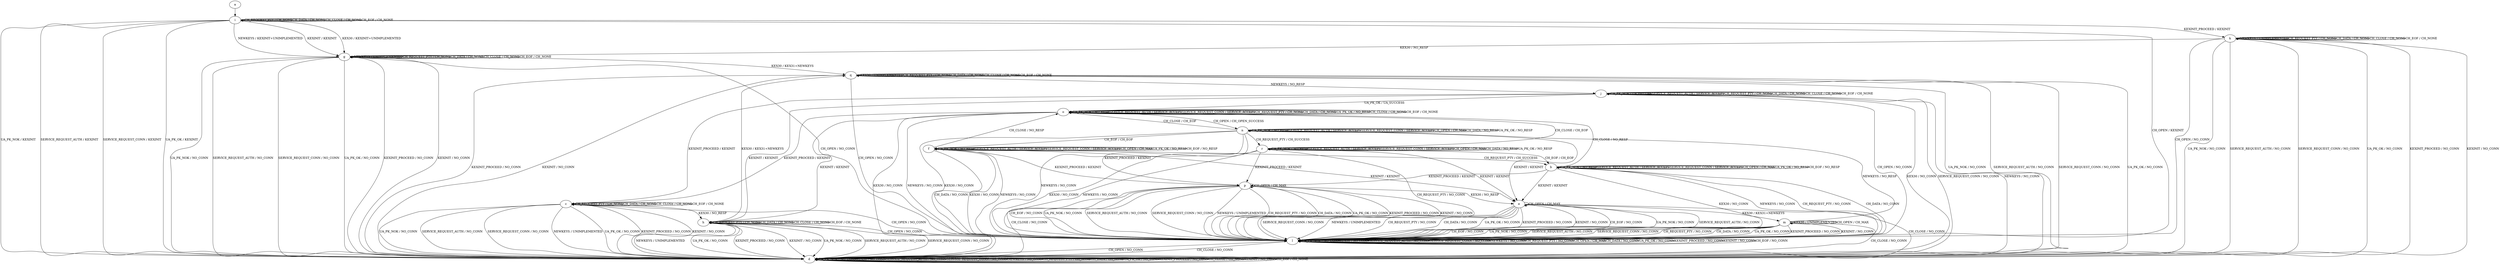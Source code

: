 digraph "" {
	graph ["Incoming time"=0.10411977767944336,
		"Outgoing time"=0.1622769832611084,
		Output="{'States': 18, 'Transitions': 222, 'Filename': '../results/ssh/DropBear-DropBear-cvc4-2.dot'}",
		Reference="{'States': 18, 'Transitions': 222, 'Filename': '../subjects/ssh/DropBear.dot'}",
		Solver=cvc4,
		Updated="{'States': 18, 'Transitions': 222, 'Filename': '../subjects/ssh/DropBear.dot'}",
		"f-measure"=1.0,
		precision=1.0,
		recall=1.0
	];
	a -> i	[key=0];
	b -> b	[key=0,
		label="UA_PK_NOK / NO_RESP"];
	b -> b	[key=1,
		label="SERVICE_REQUEST_AUTH / SERVICE_ACCEPT"];
	b -> b	[key=2,
		label="SERVICE_REQUEST_CONN / SERVICE_ACCEPT"];
	b -> b	[key=3,
		label="CH_OPEN / CH_MAX"];
	b -> b	[key=4,
		label="UA_PK_OK / NO_RESP"];
	b -> b	[key=5,
		label="CH_EOF / NO_RESP"];
	b -> e	[key=0,
		label="KEXINIT / KEXINIT"];
	b -> l	[key=0,
		label="KEX30 / NO_CONN"];
	b -> l	[key=1,
		label="NEWKEYS / NO_CONN"];
	b -> l	[key=2,
		label="CH_REQUEST_PTY / NO_CONN"];
	b -> l	[key=3,
		label="CH_DATA / NO_CONN"];
	b -> o	[key=0,
		label="CH_CLOSE / NO_RESP"];
	b -> p	[key=0,
		label="KEXINIT_PROCEED / KEXINIT"];
	c -> c	[key=0,
		label="CH_REQUEST_PTY / CH_NONE"];
	c -> c	[key=1,
		label="CH_DATA / CH_NONE"];
	c -> c	[key=2,
		label="CH_CLOSE / CH_NONE"];
	c -> c	[key=3,
		label="CH_EOF / CH_NONE"];
	c -> d	[key=0,
		label="UA_PK_NOK / NO_CONN"];
	c -> d	[key=1,
		label="SERVICE_REQUEST_AUTH / NO_CONN"];
	c -> d	[key=2,
		label="SERVICE_REQUEST_CONN / NO_CONN"];
	c -> d	[key=3,
		label="NEWKEYS / UNIMPLEMENTED"];
	c -> d	[key=4,
		label="UA_PK_OK / NO_CONN"];
	c -> d	[key=5,
		label="KEXINIT_PROCEED / NO_CONN"];
	c -> d	[key=6,
		label="KEXINIT / NO_CONN"];
	c -> h	[key=0,
		label="KEX30 / NO_RESP"];
	c -> l	[key=0,
		label="CH_OPEN / NO_CONN"];
	d -> d	[key=0,
		label="UA_PK_NOK / NO_CONN"];
	d -> d	[key=1,
		label="KEX30 / NO_CONN"];
	d -> d	[key=2,
		label="SERVICE_REQUEST_AUTH / NO_CONN"];
	d -> d	[key=3,
		label="SERVICE_REQUEST_CONN / NO_CONN"];
	d -> d	[key=4,
		label="NEWKEYS / NO_CONN"];
	d -> d	[key=5,
		label="CH_REQUEST_PTY / CH_NONE"];
	d -> d	[key=6,
		label="CH_DATA / CH_NONE"];
	d -> d	[key=7,
		label="UA_PK_OK / NO_CONN"];
	d -> d	[key=8,
		label="KEXINIT_PROCEED / NO_CONN"];
	d -> d	[key=9,
		label="CH_CLOSE / CH_NONE"];
	d -> d	[key=10,
		label="KEXINIT / NO_CONN"];
	d -> d	[key=11,
		label="CH_EOF / CH_NONE"];
	d -> l	[key=0,
		label="CH_OPEN / NO_CONN"];
	e -> d	[key=0,
		label="CH_CLOSE / NO_CONN"];
	e -> e	[key=0,
		label="CH_OPEN / CH_MAX"];
	e -> l	[key=0,
		label="UA_PK_NOK / NO_CONN"];
	e -> l	[key=1,
		label="SERVICE_REQUEST_AUTH / NO_CONN"];
	e -> l	[key=2,
		label="SERVICE_REQUEST_CONN / NO_CONN"];
	e -> l	[key=3,
		label="NEWKEYS / UNIMPLEMENTED"];
	e -> l	[key=4,
		label="CH_REQUEST_PTY / NO_CONN"];
	e -> l	[key=5,
		label="CH_DATA / NO_CONN"];
	e -> l	[key=6,
		label="UA_PK_OK / NO_CONN"];
	e -> l	[key=7,
		label="KEXINIT_PROCEED / NO_CONN"];
	e -> l	[key=8,
		label="KEXINIT / NO_CONN"];
	e -> l	[key=9,
		label="CH_EOF / NO_CONN"];
	e -> m	[key=0,
		label="KEX30 / KEX31+NEWKEYS"];
	f -> b	[key=0,
		label="CH_REQUEST_PTY / CH_SUCCESS"];
	f -> e	[key=0,
		label="KEXINIT / KEXINIT"];
	f -> f	[key=0,
		label="UA_PK_NOK / NO_RESP"];
	f -> f	[key=1,
		label="SERVICE_REQUEST_AUTH / SERVICE_ACCEPT"];
	f -> f	[key=2,
		label="SERVICE_REQUEST_CONN / SERVICE_ACCEPT"];
	f -> f	[key=3,
		label="CH_OPEN / CH_MAX"];
	f -> f	[key=4,
		label="UA_PK_OK / NO_RESP"];
	f -> f	[key=5,
		label="CH_EOF / NO_RESP"];
	f -> l	[key=0,
		label="KEX30 / NO_CONN"];
	f -> l	[key=1,
		label="NEWKEYS / NO_CONN"];
	f -> l	[key=2,
		label="CH_DATA / NO_CONN"];
	f -> o	[key=0,
		label="CH_CLOSE / NO_RESP"];
	f -> p	[key=0,
		label="KEXINIT_PROCEED / KEXINIT"];
	g -> d	[key=0,
		label="UA_PK_NOK / NO_CONN"];
	g -> d	[key=1,
		label="SERVICE_REQUEST_AUTH / NO_CONN"];
	g -> d	[key=2,
		label="SERVICE_REQUEST_CONN / NO_CONN"];
	g -> d	[key=3,
		label="UA_PK_OK / NO_CONN"];
	g -> d	[key=4,
		label="KEXINIT_PROCEED / NO_CONN"];
	g -> d	[key=5,
		label="KEXINIT / NO_CONN"];
	g -> g	[key=0,
		label="NEWKEYS / UNIMPLEMENTED"];
	g -> g	[key=1,
		label="CH_REQUEST_PTY / CH_NONE"];
	g -> g	[key=2,
		label="CH_DATA / CH_NONE"];
	g -> g	[key=3,
		label="CH_CLOSE / CH_NONE"];
	g -> g	[key=4,
		label="CH_EOF / CH_NONE"];
	g -> l	[key=0,
		label="CH_OPEN / NO_CONN"];
	g -> q	[key=0,
		label="KEX30 / KEX31+NEWKEYS"];
	h -> d	[key=0,
		label="UA_PK_NOK / NO_CONN"];
	h -> d	[key=1,
		label="SERVICE_REQUEST_AUTH / NO_CONN"];
	h -> d	[key=2,
		label="SERVICE_REQUEST_CONN / NO_CONN"];
	h -> d	[key=3,
		label="NEWKEYS / UNIMPLEMENTED"];
	h -> d	[key=4,
		label="UA_PK_OK / NO_CONN"];
	h -> d	[key=5,
		label="KEXINIT_PROCEED / NO_CONN"];
	h -> d	[key=6,
		label="KEXINIT / NO_CONN"];
	h -> h	[key=0,
		label="CH_REQUEST_PTY / CH_NONE"];
	h -> h	[key=1,
		label="CH_DATA / CH_NONE"];
	h -> h	[key=2,
		label="CH_CLOSE / CH_NONE"];
	h -> h	[key=3,
		label="CH_EOF / CH_NONE"];
	h -> l	[key=0,
		label="CH_OPEN / NO_CONN"];
	h -> q	[key=0,
		label="KEX30 / KEX31+NEWKEYS"];
	i -> d	[key=0,
		label="UA_PK_NOK / KEXINIT"];
	i -> d	[key=1,
		label="SERVICE_REQUEST_AUTH / KEXINIT"];
	i -> d	[key=2,
		label="SERVICE_REQUEST_CONN / KEXINIT"];
	i -> d	[key=3,
		label="UA_PK_OK / KEXINIT"];
	i -> g	[key=0,
		label="KEX30 / KEXINIT+UNIMPLEMENTED"];
	i -> g	[key=1,
		label="NEWKEYS / KEXINIT+UNIMPLEMENTED"];
	i -> g	[key=2,
		label="KEXINIT / KEXINIT"];
	i -> i	[key=0,
		label="CH_REQUEST_PTY / CH_NONE"];
	i -> i	[key=1,
		label="CH_DATA / CH_NONE"];
	i -> i	[key=2,
		label="CH_CLOSE / CH_NONE"];
	i -> i	[key=3,
		label="CH_EOF / CH_NONE"];
	i -> k	[key=0,
		label="KEXINIT_PROCEED / KEXINIT"];
	i -> l	[key=0,
		label="CH_OPEN / KEXINIT"];
	j -> c	[key=0,
		label="KEXINIT_PROCEED / KEXINIT"];
	j -> d	[key=0,
		label="KEX30 / NO_CONN"];
	j -> d	[key=1,
		label="SERVICE_REQUEST_CONN / NO_CONN"];
	j -> d	[key=2,
		label="NEWKEYS / NO_CONN"];
	j -> h	[key=0,
		label="KEXINIT / KEXINIT"];
	j -> j	[key=0,
		label="UA_PK_NOK / UA_FAILURE"];
	j -> j	[key=1,
		label="SERVICE_REQUEST_AUTH / SERVICE_ACCEPT"];
	j -> j	[key=2,
		label="CH_REQUEST_PTY / CH_NONE"];
	j -> j	[key=3,
		label="CH_DATA / CH_NONE"];
	j -> j	[key=4,
		label="CH_CLOSE / CH_NONE"];
	j -> j	[key=5,
		label="CH_EOF / CH_NONE"];
	j -> l	[key=0,
		label="CH_OPEN / NO_CONN"];
	j -> o	[key=0,
		label="UA_PK_OK / UA_SUCCESS"];
	k -> d	[key=0,
		label="UA_PK_NOK / NO_CONN"];
	k -> d	[key=1,
		label="SERVICE_REQUEST_AUTH / NO_CONN"];
	k -> d	[key=2,
		label="SERVICE_REQUEST_CONN / NO_CONN"];
	k -> d	[key=3,
		label="UA_PK_OK / NO_CONN"];
	k -> d	[key=4,
		label="KEXINIT_PROCEED / NO_CONN"];
	k -> d	[key=5,
		label="KEXINIT / NO_CONN"];
	k -> g	[key=0,
		label="KEX30 / NO_RESP"];
	k -> k	[key=0,
		label="NEWKEYS / UNIMPLEMENTED"];
	k -> k	[key=1,
		label="CH_REQUEST_PTY / CH_NONE"];
	k -> k	[key=2,
		label="CH_DATA / CH_NONE"];
	k -> k	[key=3,
		label="CH_CLOSE / CH_NONE"];
	k -> k	[key=4,
		label="CH_EOF / CH_NONE"];
	k -> l	[key=0,
		label="CH_OPEN / NO_CONN"];
	l -> d	[key=0,
		label="CH_CLOSE / NO_CONN"];
	l -> l	[key=0,
		label="UA_PK_NOK / NO_CONN"];
	l -> l	[key=1,
		label="KEX30 / NO_CONN"];
	l -> l	[key=2,
		label="SERVICE_REQUEST_AUTH / NO_CONN"];
	l -> l	[key=3,
		label="SERVICE_REQUEST_CONN / NO_CONN"];
	l -> l	[key=4,
		label="NEWKEYS / NO_CONN"];
	l -> l	[key=5,
		label="CH_REQUEST_PTY / NO_CONN"];
	l -> l	[key=6,
		label="CH_OPEN / CH_MAX"];
	l -> l	[key=7,
		label="CH_DATA / NO_CONN"];
	l -> l	[key=8,
		label="UA_PK_OK / NO_CONN"];
	l -> l	[key=9,
		label="KEXINIT_PROCEED / NO_CONN"];
	l -> l	[key=10,
		label="KEXINIT / NO_CONN"];
	l -> l	[key=11,
		label="CH_EOF / NO_CONN"];
	m -> d	[key=0,
		label="CH_CLOSE / NO_CONN"];
	m -> l	[key=0,
		label="UA_PK_NOK / NO_CONN"];
	m -> l	[key=1,
		label="SERVICE_REQUEST_AUTH / NO_CONN"];
	m -> l	[key=2,
		label="SERVICE_REQUEST_CONN / NO_CONN"];
	m -> l	[key=3,
		label="CH_REQUEST_PTY / NO_CONN"];
	m -> l	[key=4,
		label="CH_DATA / NO_CONN"];
	m -> l	[key=5,
		label="UA_PK_OK / NO_CONN"];
	m -> l	[key=6,
		label="KEXINIT_PROCEED / NO_CONN"];
	m -> l	[key=7,
		label="KEXINIT / NO_CONN"];
	m -> l	[key=8,
		label="CH_EOF / NO_CONN"];
	m -> m	[key=0,
		label="KEX30 / UNIMPLEMENTED"];
	m -> m	[key=1,
		label="CH_OPEN / CH_MAX"];
	m -> n	[key=0,
		label="NEWKEYS / NO_RESP"];
	n -> e	[key=0,
		label="KEXINIT / KEXINIT"];
	n -> f	[key=0,
		label="CH_EOF / CH_EOF"];
	n -> l	[key=0,
		label="KEX30 / NO_CONN"];
	n -> l	[key=1,
		label="NEWKEYS / NO_CONN"];
	n -> n	[key=0,
		label="UA_PK_NOK / NO_RESP"];
	n -> n	[key=1,
		label="SERVICE_REQUEST_AUTH / SERVICE_ACCEPT"];
	n -> n	[key=2,
		label="SERVICE_REQUEST_CONN / SERVICE_ACCEPT"];
	n -> n	[key=3,
		label="CH_OPEN / CH_MAX"];
	n -> n	[key=4,
		label="CH_DATA / NO_RESP"];
	n -> n	[key=5,
		label="UA_PK_OK / NO_RESP"];
	n -> o	[key=0,
		label="CH_CLOSE / CH_EOF"];
	n -> p	[key=0,
		label="KEXINIT_PROCEED / KEXINIT"];
	n -> r	[key=0,
		label="CH_REQUEST_PTY / CH_SUCCESS"];
	o -> c	[key=0,
		label="KEXINIT_PROCEED / KEXINIT"];
	o -> d	[key=0,
		label="KEX30 / NO_CONN"];
	o -> d	[key=1,
		label="NEWKEYS / NO_CONN"];
	o -> h	[key=0,
		label="KEXINIT / KEXINIT"];
	o -> n	[key=0,
		label="CH_OPEN / CH_OPEN_SUCCESS"];
	o -> o	[key=0,
		label="UA_PK_NOK / NO_RESP"];
	o -> o	[key=1,
		label="SERVICE_REQUEST_AUTH / SERVICE_ACCEPT"];
	o -> o	[key=2,
		label="SERVICE_REQUEST_CONN / SERVICE_ACCEPT"];
	o -> o	[key=3,
		label="CH_REQUEST_PTY / CH_NONE"];
	o -> o	[key=4,
		label="CH_DATA / CH_NONE"];
	o -> o	[key=5,
		label="UA_PK_OK / NO_RESP"];
	o -> o	[key=6,
		label="CH_CLOSE / CH_NONE"];
	o -> o	[key=7,
		label="CH_EOF / CH_NONE"];
	p -> d	[key=0,
		label="CH_CLOSE / NO_CONN"];
	p -> e	[key=0,
		label="KEX30 / NO_RESP"];
	p -> l	[key=0,
		label="UA_PK_NOK / NO_CONN"];
	p -> l	[key=1,
		label="SERVICE_REQUEST_AUTH / NO_CONN"];
	p -> l	[key=2,
		label="SERVICE_REQUEST_CONN / NO_CONN"];
	p -> l	[key=3,
		label="NEWKEYS / UNIMPLEMENTED"];
	p -> l	[key=4,
		label="CH_REQUEST_PTY / NO_CONN"];
	p -> l	[key=5,
		label="CH_DATA / NO_CONN"];
	p -> l	[key=6,
		label="UA_PK_OK / NO_CONN"];
	p -> l	[key=7,
		label="KEXINIT_PROCEED / NO_CONN"];
	p -> l	[key=8,
		label="KEXINIT / NO_CONN"];
	p -> l	[key=9,
		label="CH_EOF / NO_CONN"];
	p -> p	[key=0,
		label="CH_OPEN / CH_MAX"];
	q -> d	[key=0,
		label="UA_PK_NOK / NO_CONN"];
	q -> d	[key=1,
		label="SERVICE_REQUEST_AUTH / NO_CONN"];
	q -> d	[key=2,
		label="SERVICE_REQUEST_CONN / NO_CONN"];
	q -> d	[key=3,
		label="UA_PK_OK / NO_CONN"];
	q -> d	[key=4,
		label="KEXINIT_PROCEED / NO_CONN"];
	q -> d	[key=5,
		label="KEXINIT / NO_CONN"];
	q -> j	[key=0,
		label="NEWKEYS / NO_RESP"];
	q -> l	[key=0,
		label="CH_OPEN / NO_CONN"];
	q -> q	[key=0,
		label="KEX30 / UNIMPLEMENTED"];
	q -> q	[key=1,
		label="CH_REQUEST_PTY / CH_NONE"];
	q -> q	[key=2,
		label="CH_DATA / CH_NONE"];
	q -> q	[key=3,
		label="CH_CLOSE / CH_NONE"];
	q -> q	[key=4,
		label="CH_EOF / CH_NONE"];
	r -> b	[key=0,
		label="CH_EOF / CH_EOF"];
	r -> e	[key=0,
		label="KEXINIT / KEXINIT"];
	r -> l	[key=0,
		label="KEX30 / NO_CONN"];
	r -> l	[key=1,
		label="NEWKEYS / NO_CONN"];
	r -> l	[key=2,
		label="CH_REQUEST_PTY / NO_CONN"];
	r -> o	[key=0,
		label="CH_CLOSE / CH_EOF"];
	r -> p	[key=0,
		label="KEXINIT_PROCEED / KEXINIT"];
	r -> r	[key=0,
		label="UA_PK_NOK / NO_RESP"];
	r -> r	[key=1,
		label="SERVICE_REQUEST_AUTH / SERVICE_ACCEPT"];
	r -> r	[key=2,
		label="SERVICE_REQUEST_CONN / SERVICE_ACCEPT"];
	r -> r	[key=3,
		label="CH_OPEN / CH_MAX"];
	r -> r	[key=4,
		label="CH_DATA / NO_RESP"];
	r -> r	[key=5,
		label="UA_PK_OK / NO_RESP"];
}
